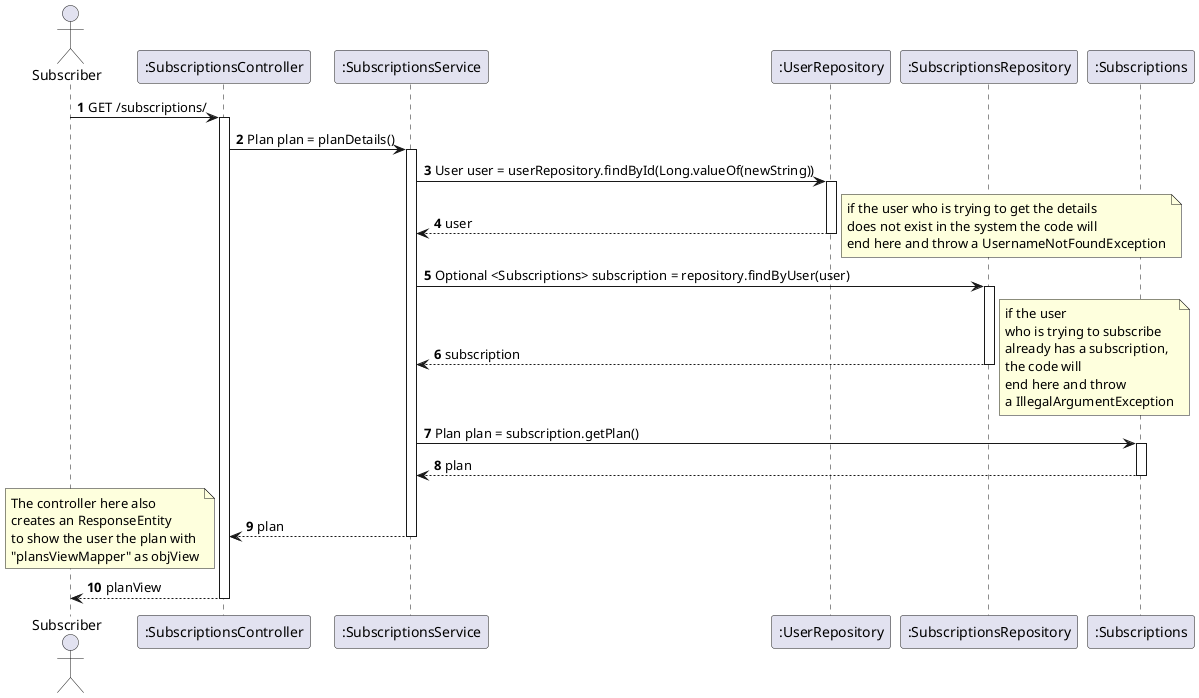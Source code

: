 @startuml
'https://plantuml.com/sequence-diagram
autoactivate on
autonumber


actor "Subscriber" as Ac
participant ":SubscriptionsController" as Ctrl
participant ":SubscriptionsService" as Serv
participant ":UserRepository" as UserRepo
participant ":SubscriptionsRepository" as SubRepo
participant ":Subscriptions" as Sub

Ac -> Ctrl : GET /subscriptions/
Ctrl -> Serv : Plan plan = planDetails()

Serv -> UserRepo :User user = userRepository.findById(Long.valueOf(newString))
UserRepo --> Serv : user

note right
  if the user who is trying to get the details
  does not exist in the system the code will
  end here and throw a UsernameNotFoundException
end note

Serv -> SubRepo :Optional <Subscriptions> subscription = repository.findByUser(user)
SubRepo --> Serv : subscription

note right
  if the user
  who is trying to subscribe
  already has a subscription,
  the code will
  end here and throw
  a IllegalArgumentException
end note


Serv -> Sub: Plan plan = subscription.getPlan()
Sub --> Serv: plan
Serv --> Ctrl: plan


note left
 The controller here also
 creates an ResponseEntity
 to show the user the plan with
 "plansViewMapper" as objView
end note
Ac <-- Ctrl : planView

@enduml
